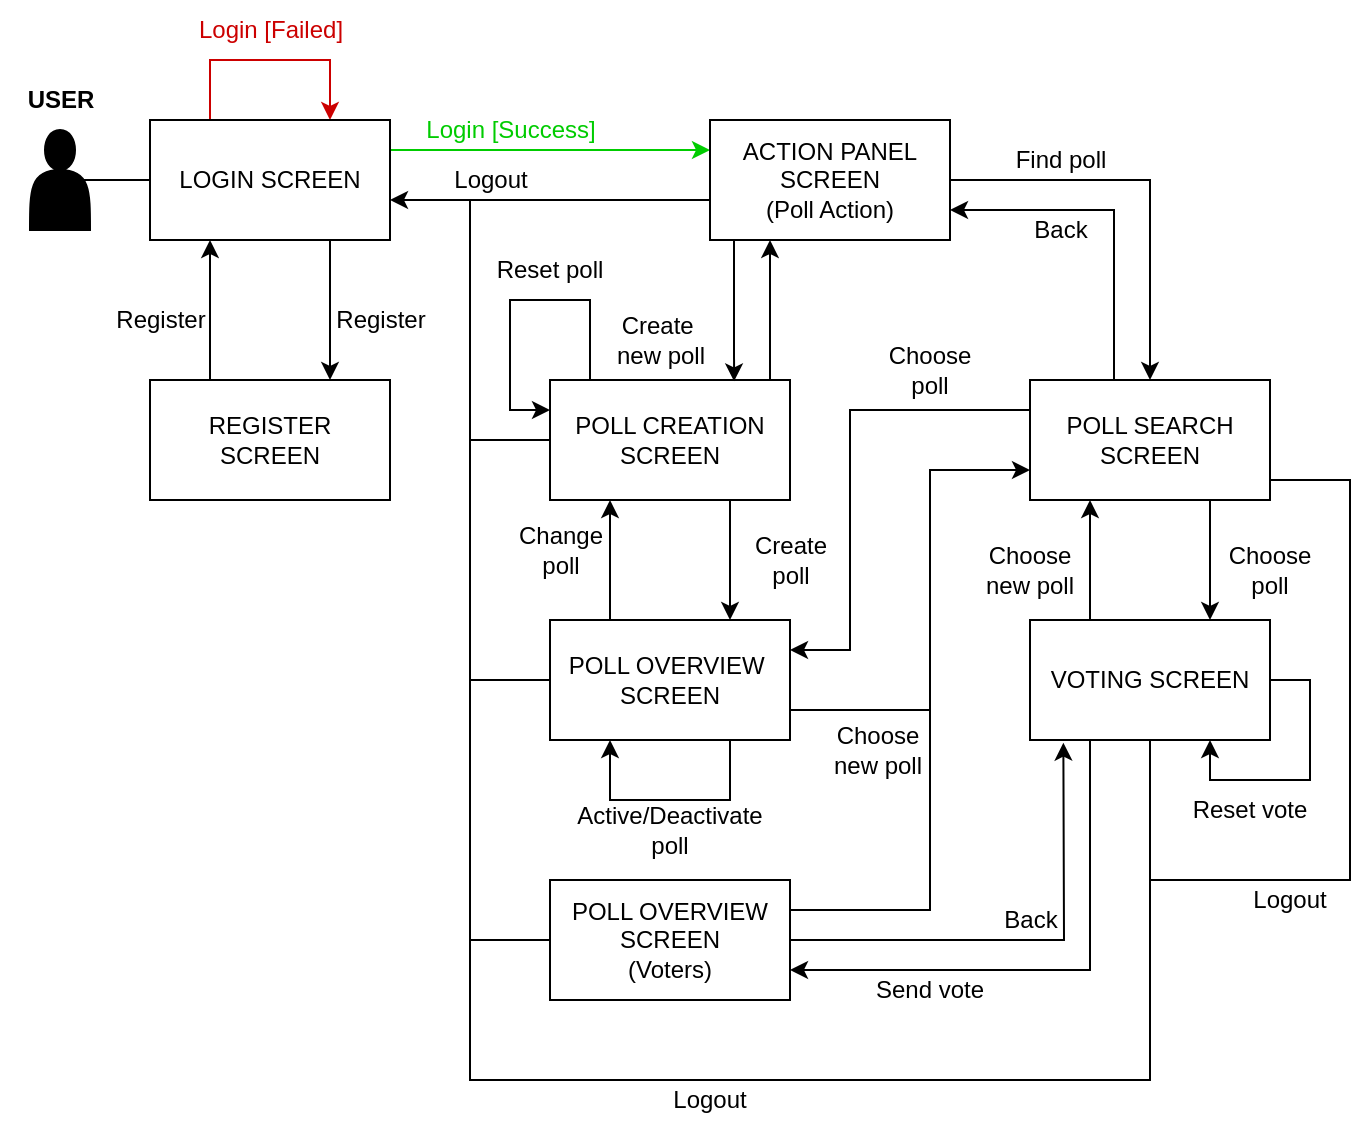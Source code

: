 <mxfile version="20.3.2" type="device"><diagram id="LItlk9lPw86CU3w1dnY6" name="Page-1"><mxGraphModel dx="812" dy="529" grid="1" gridSize="10" guides="1" tooltips="1" connect="1" arrows="1" fold="1" page="1" pageScale="1" pageWidth="827" pageHeight="1169" math="0" shadow="0"><root><mxCell id="0"/><mxCell id="1" parent="0"/><mxCell id="EwLPd3daXY5u2sBcAmYO-1" style="edgeStyle=orthogonalEdgeStyle;rounded=0;orthogonalLoop=1;jettySize=auto;html=1;exitX=0.75;exitY=1;exitDx=0;exitDy=0;entryX=0.75;entryY=0;entryDx=0;entryDy=0;" parent="1" source="EwLPd3daXY5u2sBcAmYO-4" target="EwLPd3daXY5u2sBcAmYO-6" edge="1"><mxGeometry relative="1" as="geometry"/></mxCell><mxCell id="EwLPd3daXY5u2sBcAmYO-2" style="edgeStyle=orthogonalEdgeStyle;rounded=0;orthogonalLoop=1;jettySize=auto;html=1;exitX=0.25;exitY=0;exitDx=0;exitDy=0;entryX=0.75;entryY=0;entryDx=0;entryDy=0;fillColor=#f8cecc;strokeColor=#CC0000;" parent="1" source="EwLPd3daXY5u2sBcAmYO-4" target="EwLPd3daXY5u2sBcAmYO-4" edge="1"><mxGeometry relative="1" as="geometry"><mxPoint x="170" y="70" as="targetPoint"/><Array as="points"><mxPoint x="110" y="50"/><mxPoint x="170" y="50"/></Array></mxGeometry></mxCell><mxCell id="EwLPd3daXY5u2sBcAmYO-3" style="edgeStyle=orthogonalEdgeStyle;rounded=0;orthogonalLoop=1;jettySize=auto;html=1;exitX=1;exitY=0.25;exitDx=0;exitDy=0;strokeColor=#00CC00;fontColor=#00CC00;entryX=0;entryY=0.25;entryDx=0;entryDy=0;" parent="1" source="EwLPd3daXY5u2sBcAmYO-4" target="EwLPd3daXY5u2sBcAmYO-10" edge="1"><mxGeometry relative="1" as="geometry"><mxPoint x="280" y="130" as="targetPoint"/></mxGeometry></mxCell><mxCell id="EwLPd3daXY5u2sBcAmYO-4" value="LOGIN SCREEN" style="rounded=0;whiteSpace=wrap;html=1;strokeWidth=1;" parent="1" vertex="1"><mxGeometry x="80" y="80" width="120" height="60" as="geometry"/></mxCell><mxCell id="EwLPd3daXY5u2sBcAmYO-5" style="edgeStyle=orthogonalEdgeStyle;rounded=0;orthogonalLoop=1;jettySize=auto;html=1;exitX=0.25;exitY=0;exitDx=0;exitDy=0;entryX=0.25;entryY=1;entryDx=0;entryDy=0;" parent="1" source="EwLPd3daXY5u2sBcAmYO-6" target="EwLPd3daXY5u2sBcAmYO-4" edge="1"><mxGeometry relative="1" as="geometry"/></mxCell><mxCell id="EwLPd3daXY5u2sBcAmYO-6" value="REGISTER &lt;br&gt;SCREEN" style="rounded=0;whiteSpace=wrap;html=1;strokeWidth=1;" parent="1" vertex="1"><mxGeometry x="80" y="210" width="120" height="60" as="geometry"/></mxCell><mxCell id="EwLPd3daXY5u2sBcAmYO-7" style="edgeStyle=orthogonalEdgeStyle;rounded=0;orthogonalLoop=1;jettySize=auto;html=1;exitX=0;exitY=0.75;exitDx=0;exitDy=0;strokeColor=#000000;fontColor=#00CC00;" parent="1" source="EwLPd3daXY5u2sBcAmYO-10" edge="1"><mxGeometry relative="1" as="geometry"><mxPoint x="200" y="120" as="targetPoint"/><Array as="points"><mxPoint x="360" y="120"/><mxPoint x="200" y="120"/></Array></mxGeometry></mxCell><mxCell id="EwLPd3daXY5u2sBcAmYO-10" value="ACTION PANEL&lt;br&gt;SCREEN&lt;br&gt;(Poll Action)" style="rounded=0;whiteSpace=wrap;html=1;strokeWidth=1;" parent="1" vertex="1"><mxGeometry x="360" y="80" width="120" height="60" as="geometry"/></mxCell><mxCell id="EwLPd3daXY5u2sBcAmYO-11" value="&lt;font color=&quot;#cc0000&quot;&gt;Login [Failed]&lt;/font&gt;" style="text;html=1;align=center;verticalAlign=middle;resizable=0;points=[];autosize=1;strokeColor=none;fillColor=none;" parent="1" vertex="1"><mxGeometry x="90" y="20" width="100" height="30" as="geometry"/></mxCell><mxCell id="EwLPd3daXY5u2sBcAmYO-12" value="" style="shape=actor;whiteSpace=wrap;html=1;strokeWidth=1;fontColor=#CC0000;fillColor=#000000;" parent="1" vertex="1"><mxGeometry x="20" y="85" width="30" height="50" as="geometry"/></mxCell><mxCell id="EwLPd3daXY5u2sBcAmYO-13" value="" style="endArrow=none;html=1;rounded=0;strokeColor=#000000;fontColor=#CC0000;exitX=0.9;exitY=0.5;exitDx=0;exitDy=0;entryX=0;entryY=0.5;entryDx=0;entryDy=0;exitPerimeter=0;" parent="1" source="EwLPd3daXY5u2sBcAmYO-12" target="EwLPd3daXY5u2sBcAmYO-4" edge="1"><mxGeometry width="50" height="50" relative="1" as="geometry"><mxPoint x="380" y="240" as="sourcePoint"/><mxPoint x="430" y="190" as="targetPoint"/><Array as="points"/></mxGeometry></mxCell><mxCell id="EwLPd3daXY5u2sBcAmYO-14" value="&lt;font color=&quot;#00cc00&quot;&gt;Login [Success]&lt;/font&gt;" style="text;html=1;align=center;verticalAlign=middle;resizable=0;points=[];autosize=1;strokeColor=none;fillColor=none;fontColor=#CC0000;" parent="1" vertex="1"><mxGeometry x="205" y="70" width="110" height="30" as="geometry"/></mxCell><mxCell id="EwLPd3daXY5u2sBcAmYO-15" value="&lt;font color=&quot;#000000&quot;&gt;Logout&lt;/font&gt;" style="text;html=1;align=center;verticalAlign=middle;resizable=0;points=[];autosize=1;strokeColor=none;fillColor=none;fontColor=#00CC00;" parent="1" vertex="1"><mxGeometry x="220" y="95" width="60" height="30" as="geometry"/></mxCell><mxCell id="EwLPd3daXY5u2sBcAmYO-16" value="Register" style="text;html=1;align=center;verticalAlign=middle;resizable=0;points=[];autosize=1;strokeColor=none;fillColor=none;fontColor=#000000;" parent="1" vertex="1"><mxGeometry x="160" y="165" width="70" height="30" as="geometry"/></mxCell><mxCell id="EwLPd3daXY5u2sBcAmYO-17" value="Register" style="text;html=1;align=center;verticalAlign=middle;resizable=0;points=[];autosize=1;strokeColor=none;fillColor=none;fontColor=#000000;" parent="1" vertex="1"><mxGeometry x="50" y="165" width="70" height="30" as="geometry"/></mxCell><mxCell id="EwLPd3daXY5u2sBcAmYO-24" value="&lt;b&gt;USER&lt;/b&gt;" style="text;html=1;align=center;verticalAlign=middle;resizable=0;points=[];autosize=1;strokeColor=none;fillColor=none;" parent="1" vertex="1"><mxGeometry x="5" y="55" width="60" height="30" as="geometry"/></mxCell><mxCell id="EwLPd3daXY5u2sBcAmYO-28" value="Create&amp;nbsp;&lt;br&gt;new poll" style="text;html=1;align=center;verticalAlign=middle;resizable=0;points=[];autosize=1;strokeColor=none;fillColor=none;" parent="1" vertex="1"><mxGeometry x="300" y="170" width="70" height="40" as="geometry"/></mxCell><mxCell id="EwLPd3daXY5u2sBcAmYO-31" value="POLL OVERVIEW&amp;nbsp;&lt;br&gt;SCREEN" style="rounded=0;whiteSpace=wrap;html=1;" parent="1" vertex="1"><mxGeometry x="280" y="330" width="120" height="60" as="geometry"/></mxCell><mxCell id="EwLPd3daXY5u2sBcAmYO-33" value="Create &lt;br&gt;poll" style="text;html=1;align=center;verticalAlign=middle;resizable=0;points=[];autosize=1;strokeColor=none;fillColor=none;" parent="1" vertex="1"><mxGeometry x="370" y="280" width="60" height="40" as="geometry"/></mxCell><mxCell id="EwLPd3daXY5u2sBcAmYO-35" value="Change&lt;br&gt;poll" style="text;html=1;align=center;verticalAlign=middle;resizable=0;points=[];autosize=1;strokeColor=none;fillColor=none;" parent="1" vertex="1"><mxGeometry x="250" y="275" width="70" height="40" as="geometry"/></mxCell><mxCell id="EwLPd3daXY5u2sBcAmYO-42" value="Find poll" style="text;html=1;align=center;verticalAlign=middle;resizable=0;points=[];autosize=1;strokeColor=none;fillColor=none;" parent="1" vertex="1"><mxGeometry x="500" y="85" width="70" height="30" as="geometry"/></mxCell><mxCell id="EwLPd3daXY5u2sBcAmYO-20" value="POLL CREATION&lt;br&gt;SCREEN" style="rounded=0;whiteSpace=wrap;html=1;strokeWidth=1;fontColor=#000000;fillColor=default;" parent="1" vertex="1"><mxGeometry x="280" y="210" width="120" height="60" as="geometry"/></mxCell><mxCell id="RrYvDwBddiI1AkVKfJor-1" value="VOTING SCREEN" style="rounded=0;whiteSpace=wrap;html=1;" parent="1" vertex="1"><mxGeometry x="520" y="330" width="120" height="60" as="geometry"/></mxCell><mxCell id="RrYvDwBddiI1AkVKfJor-2" value="POLL SEARCH&lt;br&gt;SCREEN" style="rounded=0;whiteSpace=wrap;html=1;" parent="1" vertex="1"><mxGeometry x="520" y="210" width="120" height="60" as="geometry"/></mxCell><mxCell id="RrYvDwBddiI1AkVKfJor-7" value="" style="endArrow=classic;html=1;rounded=0;entryX=1.029;entryY=1.017;entryDx=0;entryDy=0;entryPerimeter=0;" parent="1" target="EwLPd3daXY5u2sBcAmYO-28" edge="1"><mxGeometry width="50" height="50" relative="1" as="geometry"><mxPoint x="372" y="140" as="sourcePoint"/><mxPoint x="440" y="210" as="targetPoint"/></mxGeometry></mxCell><mxCell id="RrYvDwBddiI1AkVKfJor-8" value="" style="endArrow=classic;html=1;rounded=0;exitX=0.75;exitY=1;exitDx=0;exitDy=0;entryX=0.75;entryY=0;entryDx=0;entryDy=0;" parent="1" source="EwLPd3daXY5u2sBcAmYO-20" target="EwLPd3daXY5u2sBcAmYO-31" edge="1"><mxGeometry width="50" height="50" relative="1" as="geometry"><mxPoint x="390" y="330" as="sourcePoint"/><mxPoint x="440" y="280" as="targetPoint"/></mxGeometry></mxCell><mxCell id="RrYvDwBddiI1AkVKfJor-10" value="" style="endArrow=classic;html=1;rounded=0;exitX=0.25;exitY=0;exitDx=0;exitDy=0;entryX=0.25;entryY=1;entryDx=0;entryDy=0;" parent="1" source="EwLPd3daXY5u2sBcAmYO-31" target="EwLPd3daXY5u2sBcAmYO-20" edge="1"><mxGeometry width="50" height="50" relative="1" as="geometry"><mxPoint x="390" y="330" as="sourcePoint"/><mxPoint x="440" y="280" as="targetPoint"/></mxGeometry></mxCell><mxCell id="RrYvDwBddiI1AkVKfJor-11" value="" style="endArrow=classic;html=1;rounded=0;entryX=0.75;entryY=0;entryDx=0;entryDy=0;exitX=0.75;exitY=1;exitDx=0;exitDy=0;" parent="1" source="RrYvDwBddiI1AkVKfJor-2" target="RrYvDwBddiI1AkVKfJor-1" edge="1"><mxGeometry width="50" height="50" relative="1" as="geometry"><mxPoint x="390" y="330" as="sourcePoint"/><mxPoint x="440" y="280" as="targetPoint"/></mxGeometry></mxCell><mxCell id="RrYvDwBddiI1AkVKfJor-12" value="" style="endArrow=classic;html=1;rounded=0;entryX=0.25;entryY=1;entryDx=0;entryDy=0;exitX=0.25;exitY=0;exitDx=0;exitDy=0;" parent="1" source="RrYvDwBddiI1AkVKfJor-1" target="RrYvDwBddiI1AkVKfJor-2" edge="1"><mxGeometry width="50" height="50" relative="1" as="geometry"><mxPoint x="390" y="330" as="sourcePoint"/><mxPoint x="440" y="280" as="targetPoint"/></mxGeometry></mxCell><mxCell id="RrYvDwBddiI1AkVKfJor-13" value="Choose &lt;br&gt;poll" style="text;html=1;strokeColor=none;fillColor=none;align=center;verticalAlign=middle;whiteSpace=wrap;rounded=0;" parent="1" vertex="1"><mxGeometry x="600" y="290" width="80" height="30" as="geometry"/></mxCell><mxCell id="RrYvDwBddiI1AkVKfJor-14" value="Choose new poll" style="text;html=1;strokeColor=none;fillColor=none;align=center;verticalAlign=middle;whiteSpace=wrap;rounded=0;" parent="1" vertex="1"><mxGeometry x="490" y="290" width="60" height="30" as="geometry"/></mxCell><mxCell id="RrYvDwBddiI1AkVKfJor-19" value="" style="endArrow=classic;html=1;rounded=0;entryX=0.5;entryY=0;entryDx=0;entryDy=0;exitX=1;exitY=0.5;exitDx=0;exitDy=0;" parent="1" source="EwLPd3daXY5u2sBcAmYO-10" target="RrYvDwBddiI1AkVKfJor-2" edge="1"><mxGeometry width="50" height="50" relative="1" as="geometry"><mxPoint x="390" y="240" as="sourcePoint"/><mxPoint x="440" y="190" as="targetPoint"/><Array as="points"><mxPoint x="580" y="110"/></Array></mxGeometry></mxCell><mxCell id="RrYvDwBddiI1AkVKfJor-20" value="" style="endArrow=classic;html=1;rounded=0;exitX=1;exitY=0.75;exitDx=0;exitDy=0;entryX=0;entryY=0.75;entryDx=0;entryDy=0;" parent="1" source="EwLPd3daXY5u2sBcAmYO-31" target="RrYvDwBddiI1AkVKfJor-2" edge="1"><mxGeometry width="50" height="50" relative="1" as="geometry"><mxPoint x="390" y="240" as="sourcePoint"/><mxPoint x="440" y="190" as="targetPoint"/><Array as="points"><mxPoint x="470" y="375"/><mxPoint x="470" y="255"/></Array></mxGeometry></mxCell><mxCell id="RrYvDwBddiI1AkVKfJor-21" value="" style="endArrow=classic;html=1;rounded=0;entryX=1;entryY=0.25;entryDx=0;entryDy=0;exitX=0;exitY=0.25;exitDx=0;exitDy=0;" parent="1" source="RrYvDwBddiI1AkVKfJor-2" target="EwLPd3daXY5u2sBcAmYO-31" edge="1"><mxGeometry width="50" height="50" relative="1" as="geometry"><mxPoint x="390" y="240" as="sourcePoint"/><mxPoint x="440" y="190" as="targetPoint"/><Array as="points"><mxPoint x="430" y="225"/><mxPoint x="430" y="345"/></Array></mxGeometry></mxCell><mxCell id="RrYvDwBddiI1AkVKfJor-23" value="Choose poll" style="text;html=1;strokeColor=none;fillColor=none;align=center;verticalAlign=middle;whiteSpace=wrap;rounded=0;" parent="1" vertex="1"><mxGeometry x="440" y="190" width="60" height="30" as="geometry"/></mxCell><mxCell id="RrYvDwBddiI1AkVKfJor-24" value="Choose new poll" style="text;html=1;strokeColor=none;fillColor=none;align=center;verticalAlign=middle;whiteSpace=wrap;rounded=0;" parent="1" vertex="1"><mxGeometry x="414" y="380" width="60" height="30" as="geometry"/></mxCell><mxCell id="RrYvDwBddiI1AkVKfJor-27" value="" style="endArrow=none;html=1;rounded=0;exitX=0.5;exitY=1;exitDx=0;exitDy=0;" parent="1" source="RrYvDwBddiI1AkVKfJor-1" edge="1"><mxGeometry width="50" height="50" relative="1" as="geometry"><mxPoint x="140" y="490" as="sourcePoint"/><mxPoint x="240" y="120" as="targetPoint"/><Array as="points"><mxPoint x="580" y="560"/><mxPoint x="240" y="560"/></Array></mxGeometry></mxCell><mxCell id="RrYvDwBddiI1AkVKfJor-30" value="" style="endArrow=none;html=1;rounded=0;" parent="1" edge="1"><mxGeometry width="50" height="50" relative="1" as="geometry"><mxPoint x="580" y="460" as="sourcePoint"/><mxPoint x="640" y="260" as="targetPoint"/><Array as="points"><mxPoint x="680" y="460"/><mxPoint x="680" y="260"/></Array></mxGeometry></mxCell><mxCell id="RrYvDwBddiI1AkVKfJor-31" value="" style="endArrow=none;html=1;rounded=0;" parent="1" edge="1"><mxGeometry width="50" height="50" relative="1" as="geometry"><mxPoint x="280" y="360" as="sourcePoint"/><mxPoint x="240" y="360" as="targetPoint"/></mxGeometry></mxCell><mxCell id="HbgOhGcxWijTwdL5P2w5-1" value="POLL OVERVIEW&lt;br&gt;SCREEN&lt;br&gt;(Voters)" style="rounded=0;whiteSpace=wrap;html=1;" parent="1" vertex="1"><mxGeometry x="280" y="460" width="120" height="60" as="geometry"/></mxCell><mxCell id="HbgOhGcxWijTwdL5P2w5-2" value="" style="endArrow=classic;html=1;rounded=0;exitX=0.25;exitY=1;exitDx=0;exitDy=0;entryX=1;entryY=0.75;entryDx=0;entryDy=0;" parent="1" source="RrYvDwBddiI1AkVKfJor-1" target="HbgOhGcxWijTwdL5P2w5-1" edge="1"><mxGeometry width="50" height="50" relative="1" as="geometry"><mxPoint x="390" y="410" as="sourcePoint"/><mxPoint x="440" y="360" as="targetPoint"/><Array as="points"><mxPoint x="550" y="505"/></Array></mxGeometry></mxCell><mxCell id="HbgOhGcxWijTwdL5P2w5-3" value="" style="endArrow=none;html=1;rounded=0;exitX=0;exitY=0.5;exitDx=0;exitDy=0;" parent="1" source="HbgOhGcxWijTwdL5P2w5-1" edge="1"><mxGeometry width="50" height="50" relative="1" as="geometry"><mxPoint x="390" y="410" as="sourcePoint"/><mxPoint x="240" y="490" as="targetPoint"/></mxGeometry></mxCell><mxCell id="HbgOhGcxWijTwdL5P2w5-4" value="Send vote" style="text;html=1;strokeColor=none;fillColor=none;align=center;verticalAlign=middle;whiteSpace=wrap;rounded=0;" parent="1" vertex="1"><mxGeometry x="440" y="510" width="60" height="10" as="geometry"/></mxCell><mxCell id="HbgOhGcxWijTwdL5P2w5-6" value="" style="endArrow=none;html=1;rounded=0;exitX=1;exitY=0.25;exitDx=0;exitDy=0;" parent="1" source="HbgOhGcxWijTwdL5P2w5-1" edge="1"><mxGeometry width="50" height="50" relative="1" as="geometry"><mxPoint x="390" y="380" as="sourcePoint"/><mxPoint x="470" y="370" as="targetPoint"/><Array as="points"><mxPoint x="470" y="475"/></Array></mxGeometry></mxCell><mxCell id="mmEg8UxavIiXe-bheoEt-1" value="" style="endArrow=none;html=1;rounded=0;entryX=0;entryY=0.5;entryDx=0;entryDy=0;" parent="1" target="EwLPd3daXY5u2sBcAmYO-20" edge="1"><mxGeometry width="50" height="50" relative="1" as="geometry"><mxPoint x="240" y="240" as="sourcePoint"/><mxPoint x="440" y="210" as="targetPoint"/></mxGeometry></mxCell><mxCell id="mmEg8UxavIiXe-bheoEt-2" value="" style="endArrow=classic;html=1;rounded=0;entryX=0.25;entryY=1;entryDx=0;entryDy=0;" parent="1" target="EwLPd3daXY5u2sBcAmYO-10" edge="1"><mxGeometry width="50" height="50" relative="1" as="geometry"><mxPoint x="390" y="210" as="sourcePoint"/><mxPoint x="440" y="260" as="targetPoint"/></mxGeometry></mxCell><mxCell id="mmEg8UxavIiXe-bheoEt-4" value="" style="endArrow=classic;html=1;rounded=0;entryX=1;entryY=0.75;entryDx=0;entryDy=0;" parent="1" target="EwLPd3daXY5u2sBcAmYO-10" edge="1"><mxGeometry width="50" height="50" relative="1" as="geometry"><mxPoint x="562" y="210" as="sourcePoint"/><mxPoint x="440" y="240" as="targetPoint"/><Array as="points"><mxPoint x="562" y="125"/></Array></mxGeometry></mxCell><mxCell id="mmEg8UxavIiXe-bheoEt-5" value="" style="endArrow=classic;html=1;rounded=0;exitX=1;exitY=0.5;exitDx=0;exitDy=0;entryX=0.139;entryY=1.022;entryDx=0;entryDy=0;entryPerimeter=0;" parent="1" source="HbgOhGcxWijTwdL5P2w5-1" target="RrYvDwBddiI1AkVKfJor-1" edge="1"><mxGeometry width="50" height="50" relative="1" as="geometry"><mxPoint x="390" y="400" as="sourcePoint"/><mxPoint x="440" y="350" as="targetPoint"/><Array as="points"><mxPoint x="537" y="490"/></Array></mxGeometry></mxCell><mxCell id="Z6xYiAwmugta_GDYQYHC-1" value="" style="endArrow=classic;html=1;rounded=0;entryX=0;entryY=0.25;entryDx=0;entryDy=0;" edge="1" parent="1" target="EwLPd3daXY5u2sBcAmYO-20"><mxGeometry width="50" height="50" relative="1" as="geometry"><mxPoint x="300" y="210" as="sourcePoint"/><mxPoint x="250" y="220" as="targetPoint"/><Array as="points"><mxPoint x="300" y="170"/><mxPoint x="260" y="170"/><mxPoint x="260" y="225"/></Array></mxGeometry></mxCell><mxCell id="Z6xYiAwmugta_GDYQYHC-3" value="Reset poll" style="text;html=1;strokeColor=none;fillColor=none;align=center;verticalAlign=middle;whiteSpace=wrap;rounded=0;" vertex="1" parent="1"><mxGeometry x="250" y="140" width="60" height="30" as="geometry"/></mxCell><mxCell id="Z6xYiAwmugta_GDYQYHC-6" value="Logout" style="text;html=1;strokeColor=none;fillColor=none;align=center;verticalAlign=middle;whiteSpace=wrap;rounded=0;" vertex="1" parent="1"><mxGeometry x="620" y="460" width="60" height="20" as="geometry"/></mxCell><mxCell id="Z6xYiAwmugta_GDYQYHC-7" value="Logout" style="text;html=1;strokeColor=none;fillColor=none;align=center;verticalAlign=middle;whiteSpace=wrap;rounded=0;" vertex="1" parent="1"><mxGeometry x="330" y="555" width="60" height="30" as="geometry"/></mxCell><mxCell id="Z6xYiAwmugta_GDYQYHC-8" value="" style="endArrow=classic;html=1;rounded=0;exitX=1;exitY=0.5;exitDx=0;exitDy=0;entryX=0.75;entryY=1;entryDx=0;entryDy=0;" edge="1" parent="1" source="RrYvDwBddiI1AkVKfJor-1" target="RrYvDwBddiI1AkVKfJor-1"><mxGeometry width="50" height="50" relative="1" as="geometry"><mxPoint x="390" y="300" as="sourcePoint"/><mxPoint x="640" y="380" as="targetPoint"/><Array as="points"><mxPoint x="660" y="360"/><mxPoint x="660" y="410"/><mxPoint x="610" y="410"/></Array></mxGeometry></mxCell><mxCell id="Z6xYiAwmugta_GDYQYHC-9" value="Reset vote" style="text;html=1;strokeColor=none;fillColor=none;align=center;verticalAlign=middle;whiteSpace=wrap;rounded=0;" vertex="1" parent="1"><mxGeometry x="600" y="410" width="60" height="30" as="geometry"/></mxCell><mxCell id="Z6xYiAwmugta_GDYQYHC-10" value="Active/Deactivate&lt;br&gt;poll" style="text;html=1;strokeColor=none;fillColor=none;align=center;verticalAlign=middle;whiteSpace=wrap;rounded=0;" vertex="1" parent="1"><mxGeometry x="285" y="420" width="110" height="30" as="geometry"/></mxCell><mxCell id="Z6xYiAwmugta_GDYQYHC-11" value="" style="endArrow=classic;html=1;rounded=0;entryX=0.25;entryY=1;entryDx=0;entryDy=0;exitX=0.75;exitY=1;exitDx=0;exitDy=0;" edge="1" parent="1" source="EwLPd3daXY5u2sBcAmYO-31" target="EwLPd3daXY5u2sBcAmYO-31"><mxGeometry width="50" height="50" relative="1" as="geometry"><mxPoint x="390" y="380" as="sourcePoint"/><mxPoint x="440" y="330" as="targetPoint"/><Array as="points"><mxPoint x="370" y="420"/><mxPoint x="310" y="420"/></Array></mxGeometry></mxCell><mxCell id="Z6xYiAwmugta_GDYQYHC-12" value="Back" style="text;html=1;strokeColor=none;fillColor=none;align=center;verticalAlign=middle;whiteSpace=wrap;rounded=0;" vertex="1" parent="1"><mxGeometry x="517.5" y="125" width="35" height="20" as="geometry"/></mxCell><mxCell id="Z6xYiAwmugta_GDYQYHC-13" value="Back" style="text;html=1;strokeColor=none;fillColor=none;align=center;verticalAlign=middle;whiteSpace=wrap;rounded=0;" vertex="1" parent="1"><mxGeometry x="502.5" y="470" width="35" height="20" as="geometry"/></mxCell></root></mxGraphModel></diagram></mxfile>